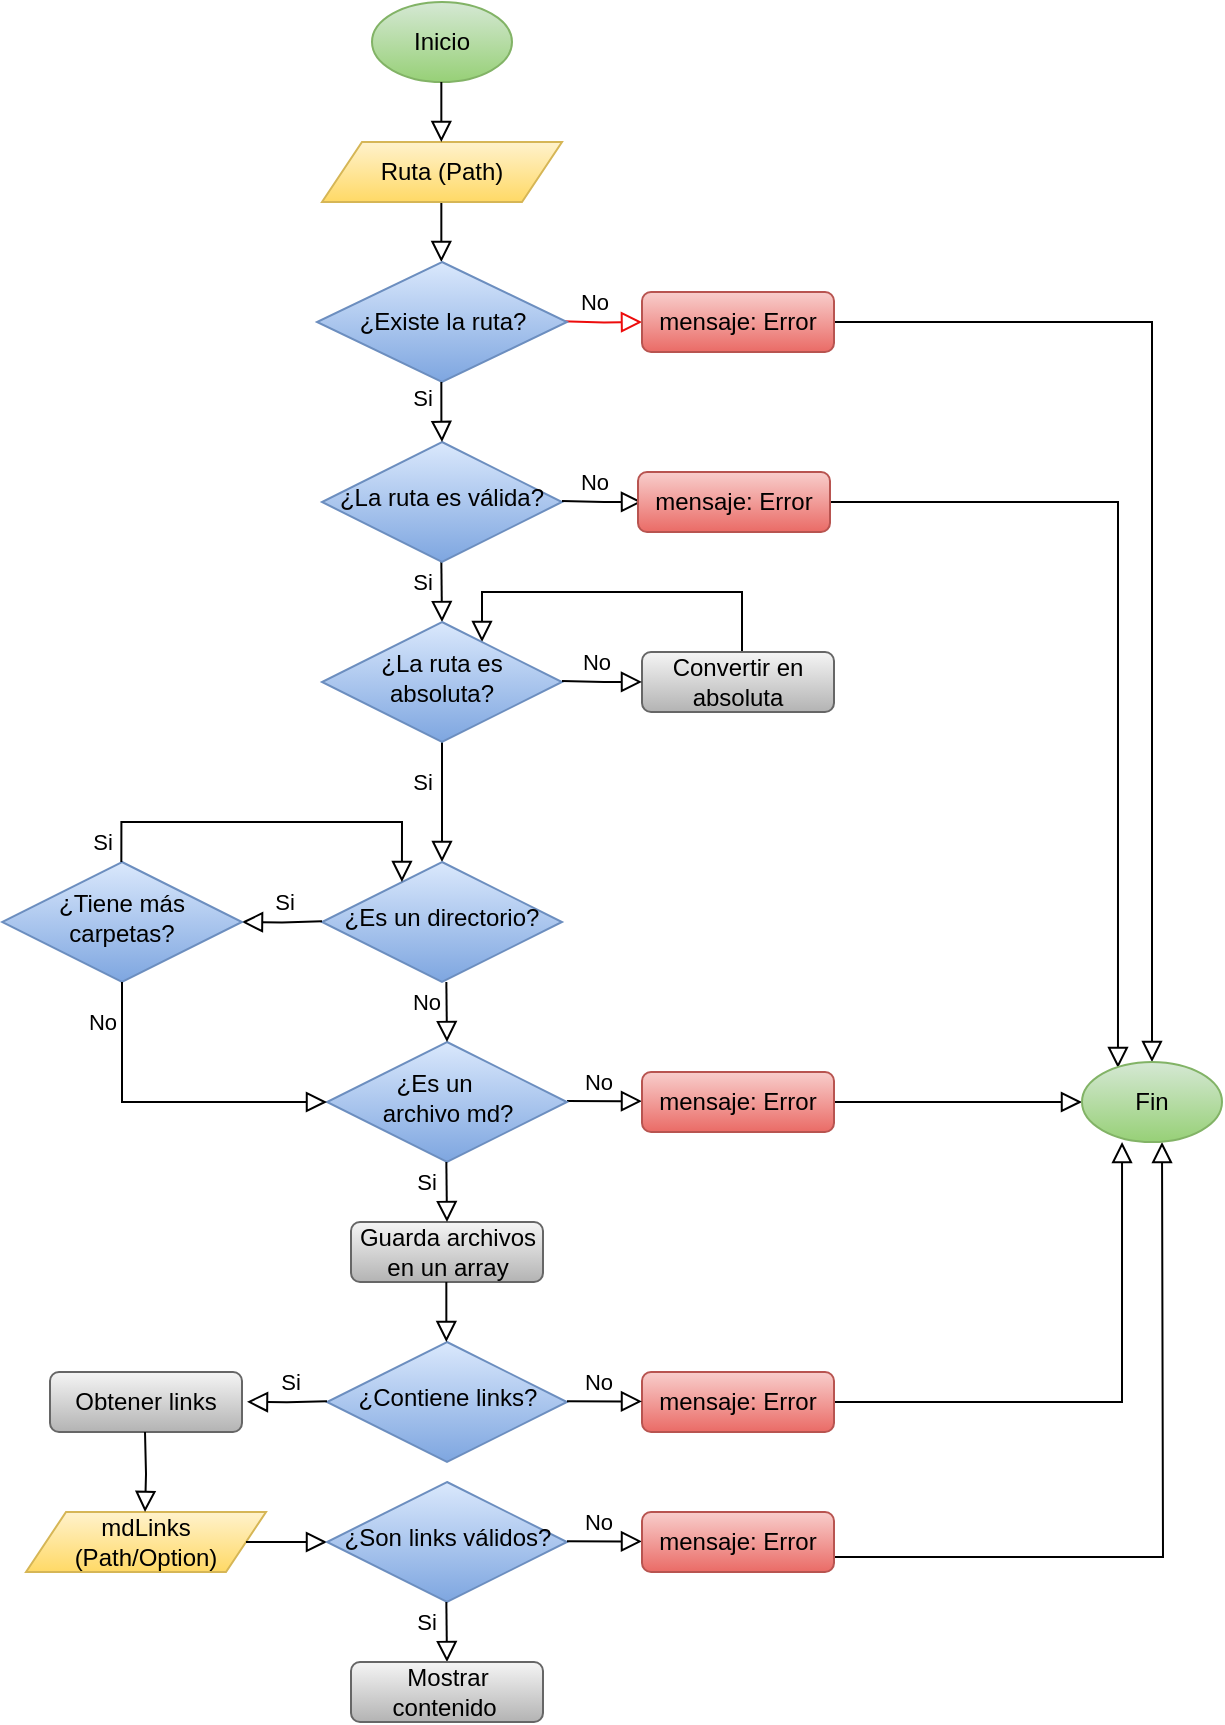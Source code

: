<mxfile version="21.6.2" type="github">
  <diagram id="C5RBs43oDa-KdzZeNtuy" name="Page-1">
    <mxGraphModel dx="800" dy="395" grid="1" gridSize="10" guides="1" tooltips="1" connect="1" arrows="1" fold="1" page="1" pageScale="1" pageWidth="827" pageHeight="1169" math="0" shadow="0">
      <root>
        <mxCell id="WIyWlLk6GJQsqaUBKTNV-0" />
        <mxCell id="WIyWlLk6GJQsqaUBKTNV-1" parent="WIyWlLk6GJQsqaUBKTNV-0" />
        <mxCell id="WIyWlLk6GJQsqaUBKTNV-4" value="Si" style="rounded=0;html=1;jettySize=auto;orthogonalLoop=1;fontSize=11;endArrow=block;endFill=0;endSize=8;strokeWidth=1;shadow=0;labelBackgroundColor=none;edgeStyle=orthogonalEdgeStyle;" parent="WIyWlLk6GJQsqaUBKTNV-1" edge="1">
          <mxGeometry x="-0.341" y="-10" relative="1" as="geometry">
            <mxPoint as="offset" />
            <mxPoint x="379.67" y="280" as="sourcePoint" />
            <mxPoint x="380" y="310" as="targetPoint" />
          </mxGeometry>
        </mxCell>
        <mxCell id="WIyWlLk6GJQsqaUBKTNV-5" value="No" style="edgeStyle=orthogonalEdgeStyle;rounded=0;html=1;jettySize=auto;orthogonalLoop=1;fontSize=11;endArrow=block;endFill=0;endSize=8;strokeWidth=1;shadow=0;labelBackgroundColor=none;strokeColor=#ed0c0c;" parent="WIyWlLk6GJQsqaUBKTNV-1" edge="1">
          <mxGeometry x="-0.197" y="10" relative="1" as="geometry">
            <mxPoint as="offset" />
            <mxPoint x="440" y="159.67" as="sourcePoint" />
            <mxPoint x="480" y="160" as="targetPoint" />
            <Array as="points" />
          </mxGeometry>
        </mxCell>
        <mxCell id="WIyWlLk6GJQsqaUBKTNV-6" value="¿La ruta es válida?" style="rhombus;whiteSpace=wrap;html=1;shadow=0;fontFamily=Helvetica;fontSize=12;align=center;strokeWidth=1;spacing=6;spacingTop=-4;fillColor=#dae8fc;gradientColor=#7ea6e0;strokeColor=#6c8ebf;" parent="WIyWlLk6GJQsqaUBKTNV-1" vertex="1">
          <mxGeometry x="320" y="220" width="120" height="60" as="geometry" />
        </mxCell>
        <mxCell id="v5k68ck84gna3GviRtwA-28" style="edgeStyle=orthogonalEdgeStyle;rounded=0;orthogonalLoop=1;jettySize=auto;html=1;exitX=1;exitY=0.5;exitDx=0;exitDy=0;entryX=0.5;entryY=0;entryDx=0;entryDy=0;endArrow=block;endFill=0;endSize=8;" edge="1" parent="WIyWlLk6GJQsqaUBKTNV-1" source="WIyWlLk6GJQsqaUBKTNV-7" target="v5k68ck84gna3GviRtwA-24">
          <mxGeometry relative="1" as="geometry" />
        </mxCell>
        <mxCell id="WIyWlLk6GJQsqaUBKTNV-7" value="mensaje: Error" style="rounded=1;whiteSpace=wrap;html=1;fontSize=12;glass=0;strokeWidth=1;shadow=0;fillColor=#f8cecc;strokeColor=#b85450;gradientColor=#ea6b66;" parent="WIyWlLk6GJQsqaUBKTNV-1" vertex="1">
          <mxGeometry x="480" y="145" width="96" height="30" as="geometry" />
        </mxCell>
        <mxCell id="WIyWlLk6GJQsqaUBKTNV-8" value="Si" style="rounded=0;html=1;jettySize=auto;orthogonalLoop=1;fontSize=11;endArrow=block;endFill=0;endSize=8;strokeWidth=1;shadow=0;labelBackgroundColor=none;edgeStyle=orthogonalEdgeStyle;entryX=0.5;entryY=0;entryDx=0;entryDy=0;" parent="WIyWlLk6GJQsqaUBKTNV-1" source="WIyWlLk6GJQsqaUBKTNV-10" target="NHoTDEPhpRp6VvSiOgFJ-21" edge="1">
          <mxGeometry x="-0.345" y="-10" relative="1" as="geometry">
            <mxPoint as="offset" />
            <mxPoint x="380" y="400" as="targetPoint" />
          </mxGeometry>
        </mxCell>
        <mxCell id="WIyWlLk6GJQsqaUBKTNV-9" value="" style="edgeStyle=orthogonalEdgeStyle;rounded=0;html=1;jettySize=auto;orthogonalLoop=1;fontSize=11;endArrow=block;endFill=0;endSize=8;strokeWidth=1;shadow=0;labelBackgroundColor=none;exitX=0.521;exitY=0;exitDx=0;exitDy=0;exitPerimeter=0;" parent="WIyWlLk6GJQsqaUBKTNV-1" edge="1">
          <mxGeometry x="0.329" y="-20" relative="1" as="geometry">
            <mxPoint as="offset" />
            <mxPoint x="519.996" y="325" as="sourcePoint" />
            <mxPoint x="400" y="320" as="targetPoint" />
            <Array as="points">
              <mxPoint x="530" y="325" />
              <mxPoint x="530" y="295" />
              <mxPoint x="400" y="295" />
            </Array>
          </mxGeometry>
        </mxCell>
        <mxCell id="WIyWlLk6GJQsqaUBKTNV-10" value="¿La ruta es absoluta?" style="rhombus;whiteSpace=wrap;html=1;shadow=0;fontFamily=Helvetica;fontSize=12;align=center;strokeWidth=1;spacing=6;spacingTop=-4;fillColor=#dae8fc;gradientColor=#7ea6e0;strokeColor=#6c8ebf;" parent="WIyWlLk6GJQsqaUBKTNV-1" vertex="1">
          <mxGeometry x="320" y="310" width="120" height="60" as="geometry" />
        </mxCell>
        <object label="Inicio" id="NHoTDEPhpRp6VvSiOgFJ-0">
          <mxCell style="ellipse;whiteSpace=wrap;html=1;fillColor=#d5e8d4;strokeColor=#82b366;gradientColor=#97d077;" parent="WIyWlLk6GJQsqaUBKTNV-1" vertex="1">
            <mxGeometry x="345" width="70" height="40" as="geometry" />
          </mxCell>
        </object>
        <mxCell id="NHoTDEPhpRp6VvSiOgFJ-4" value="" style="rounded=0;html=1;jettySize=auto;orthogonalLoop=1;fontSize=11;endArrow=block;endFill=0;endSize=8;strokeWidth=1;shadow=0;labelBackgroundColor=none;edgeStyle=orthogonalEdgeStyle;" parent="WIyWlLk6GJQsqaUBKTNV-1" edge="1">
          <mxGeometry relative="1" as="geometry">
            <mxPoint x="379.67" y="100" as="sourcePoint" />
            <mxPoint x="379.67" y="130" as="targetPoint" />
          </mxGeometry>
        </mxCell>
        <mxCell id="NHoTDEPhpRp6VvSiOgFJ-5" value="Ruta (Path)" style="shape=parallelogram;perimeter=parallelogramPerimeter;whiteSpace=wrap;html=1;fixedSize=1;fillColor=#fff2cc;gradientColor=#ffd966;strokeColor=#d6b656;" parent="WIyWlLk6GJQsqaUBKTNV-1" vertex="1">
          <mxGeometry x="320" y="70" width="120" height="30" as="geometry" />
        </mxCell>
        <mxCell id="NHoTDEPhpRp6VvSiOgFJ-11" value="¿Existe la ruta?" style="strokeWidth=1;html=1;shape=mxgraph.flowchart.decision;spacing=0;whiteSpace=wrap;fillColor=#dae8fc;gradientColor=#7ea6e0;strokeColor=#6c8ebf;" parent="WIyWlLk6GJQsqaUBKTNV-1" vertex="1">
          <mxGeometry x="317.5" y="130" width="125" height="60" as="geometry" />
        </mxCell>
        <mxCell id="NHoTDEPhpRp6VvSiOgFJ-13" value="" style="rounded=0;html=1;jettySize=auto;orthogonalLoop=1;fontSize=11;endArrow=block;endFill=0;endSize=8;strokeWidth=1;shadow=0;labelBackgroundColor=none;edgeStyle=orthogonalEdgeStyle;" parent="WIyWlLk6GJQsqaUBKTNV-1" edge="1">
          <mxGeometry relative="1" as="geometry">
            <mxPoint x="379.67" y="40" as="sourcePoint" />
            <mxPoint x="379.67" y="70" as="targetPoint" />
          </mxGeometry>
        </mxCell>
        <mxCell id="NHoTDEPhpRp6VvSiOgFJ-15" value="Si" style="edgeStyle=orthogonalEdgeStyle;rounded=0;html=1;jettySize=auto;orthogonalLoop=1;fontSize=11;endArrow=block;endFill=0;endSize=8;strokeWidth=1;shadow=0;labelBackgroundColor=none;" parent="WIyWlLk6GJQsqaUBKTNV-1" edge="1">
          <mxGeometry x="-0.501" y="-10" relative="1" as="geometry">
            <mxPoint as="offset" />
            <mxPoint x="379.67" y="190" as="sourcePoint" />
            <mxPoint x="380" y="220" as="targetPoint" />
            <Array as="points">
              <mxPoint x="380" y="210" />
              <mxPoint x="380" y="210" />
            </Array>
          </mxGeometry>
        </mxCell>
        <mxCell id="NHoTDEPhpRp6VvSiOgFJ-16" value="No" style="edgeStyle=orthogonalEdgeStyle;rounded=0;html=1;jettySize=auto;orthogonalLoop=1;fontSize=11;endArrow=block;endFill=0;endSize=8;strokeWidth=1;shadow=0;labelBackgroundColor=none;" parent="WIyWlLk6GJQsqaUBKTNV-1" edge="1">
          <mxGeometry x="-0.197" y="10" relative="1" as="geometry">
            <mxPoint as="offset" />
            <mxPoint x="440" y="249.49" as="sourcePoint" />
            <mxPoint x="480" y="249.92" as="targetPoint" />
            <Array as="points" />
          </mxGeometry>
        </mxCell>
        <mxCell id="NHoTDEPhpRp6VvSiOgFJ-17" value="Convertir en absoluta" style="rounded=1;whiteSpace=wrap;html=1;fontSize=12;glass=0;strokeWidth=1;shadow=0;fillColor=#f5f5f5;gradientColor=#b3b3b3;strokeColor=#666666;" parent="WIyWlLk6GJQsqaUBKTNV-1" vertex="1">
          <mxGeometry x="480" y="325" width="96" height="30" as="geometry" />
        </mxCell>
        <mxCell id="v5k68ck84gna3GviRtwA-29" style="edgeStyle=orthogonalEdgeStyle;rounded=0;orthogonalLoop=1;jettySize=auto;html=1;exitX=1;exitY=0.5;exitDx=0;exitDy=0;entryX=0.257;entryY=0.075;entryDx=0;entryDy=0;entryPerimeter=0;endArrow=block;endFill=0;endSize=8;" edge="1" parent="WIyWlLk6GJQsqaUBKTNV-1" source="NHoTDEPhpRp6VvSiOgFJ-19" target="v5k68ck84gna3GviRtwA-24">
          <mxGeometry relative="1" as="geometry" />
        </mxCell>
        <mxCell id="NHoTDEPhpRp6VvSiOgFJ-19" value="mensaje: Error" style="rounded=1;whiteSpace=wrap;html=1;fontSize=12;glass=0;strokeWidth=1;shadow=0;fillColor=#f8cecc;strokeColor=#b85450;gradientColor=#ea6b66;" parent="WIyWlLk6GJQsqaUBKTNV-1" vertex="1">
          <mxGeometry x="478" y="235" width="96" height="30" as="geometry" />
        </mxCell>
        <mxCell id="NHoTDEPhpRp6VvSiOgFJ-20" value="No" style="edgeStyle=orthogonalEdgeStyle;rounded=0;html=1;jettySize=auto;orthogonalLoop=1;fontSize=11;endArrow=block;endFill=0;endSize=8;strokeWidth=1;shadow=0;labelBackgroundColor=none;" parent="WIyWlLk6GJQsqaUBKTNV-1" edge="1">
          <mxGeometry x="-0.197" y="10" relative="1" as="geometry">
            <mxPoint as="offset" />
            <mxPoint x="440" y="339.54" as="sourcePoint" />
            <mxPoint x="480" y="339.97" as="targetPoint" />
            <Array as="points" />
          </mxGeometry>
        </mxCell>
        <mxCell id="NHoTDEPhpRp6VvSiOgFJ-21" value="¿Es un directorio?" style="rhombus;whiteSpace=wrap;html=1;shadow=0;fontFamily=Helvetica;fontSize=12;align=center;strokeWidth=1;spacing=6;spacingTop=-4;fillColor=#dae8fc;gradientColor=#7ea6e0;strokeColor=#6c8ebf;" parent="WIyWlLk6GJQsqaUBKTNV-1" vertex="1">
          <mxGeometry x="320" y="430" width="120" height="60" as="geometry" />
        </mxCell>
        <mxCell id="NHoTDEPhpRp6VvSiOgFJ-22" value="No" style="edgeStyle=orthogonalEdgeStyle;rounded=0;html=1;jettySize=auto;orthogonalLoop=1;fontSize=11;endArrow=block;endFill=0;endSize=8;strokeWidth=1;shadow=0;labelBackgroundColor=none;entryX=0;entryY=0.5;entryDx=0;entryDy=0;" parent="WIyWlLk6GJQsqaUBKTNV-1" edge="1" target="NHoTDEPhpRp6VvSiOgFJ-36">
          <mxGeometry x="-0.197" y="10" relative="1" as="geometry">
            <mxPoint as="offset" />
            <mxPoint x="442.5" y="549.55" as="sourcePoint" />
            <mxPoint x="482.5" y="549.98" as="targetPoint" />
            <Array as="points" />
          </mxGeometry>
        </mxCell>
        <mxCell id="NHoTDEPhpRp6VvSiOgFJ-23" value="Si" style="edgeStyle=orthogonalEdgeStyle;rounded=0;html=1;jettySize=auto;orthogonalLoop=1;fontSize=11;endArrow=block;endFill=0;endSize=8;strokeWidth=1;shadow=0;labelBackgroundColor=none;entryX=1;entryY=0.5;entryDx=0;entryDy=0;" parent="WIyWlLk6GJQsqaUBKTNV-1" target="NHoTDEPhpRp6VvSiOgFJ-25" edge="1">
          <mxGeometry x="-0.079" y="-10" relative="1" as="geometry">
            <mxPoint as="offset" />
            <mxPoint x="320" y="459.67" as="sourcePoint" />
            <mxPoint x="282.5" y="460.17" as="targetPoint" />
            <Array as="points" />
          </mxGeometry>
        </mxCell>
        <mxCell id="NHoTDEPhpRp6VvSiOgFJ-24" value="&amp;nbsp; &amp;nbsp; &amp;nbsp;¿Es un&amp;nbsp; &amp;nbsp; &amp;nbsp; &amp;nbsp; &amp;nbsp; archivo md?" style="rhombus;whiteSpace=wrap;html=1;shadow=0;fontFamily=Helvetica;fontSize=12;align=center;strokeWidth=1;spacing=6;spacingTop=-4;fillColor=#dae8fc;gradientColor=#7ea6e0;strokeColor=#6c8ebf;" parent="WIyWlLk6GJQsqaUBKTNV-1" vertex="1">
          <mxGeometry x="322.5" y="520" width="120" height="60" as="geometry" />
        </mxCell>
        <mxCell id="NHoTDEPhpRp6VvSiOgFJ-25" value="&lt;div style=&quot;line-height: 120%;&quot;&gt;&lt;span style=&quot;background-color: initial;&quot;&gt;¿Tiene más carpetas?&lt;/span&gt;&lt;/div&gt;" style="rhombus;whiteSpace=wrap;html=1;shadow=0;fontFamily=Helvetica;fontSize=12;align=center;strokeWidth=1;spacing=6;spacingTop=-4;fillColor=#dae8fc;gradientColor=#7ea6e0;strokeColor=#6c8ebf;" parent="WIyWlLk6GJQsqaUBKTNV-1" vertex="1">
          <mxGeometry x="160" y="430" width="120" height="60" as="geometry" />
        </mxCell>
        <mxCell id="NHoTDEPhpRp6VvSiOgFJ-26" value="Guarda archivos en un array" style="rounded=1;whiteSpace=wrap;html=1;fontSize=12;glass=0;strokeWidth=1;shadow=0;fillColor=#f5f5f5;gradientColor=#b3b3b3;strokeColor=#666666;" parent="WIyWlLk6GJQsqaUBKTNV-1" vertex="1">
          <mxGeometry x="334.5" y="610" width="96" height="30" as="geometry" />
        </mxCell>
        <mxCell id="v5k68ck84gna3GviRtwA-25" style="edgeStyle=orthogonalEdgeStyle;rounded=0;orthogonalLoop=1;jettySize=auto;html=1;exitX=1;exitY=0.5;exitDx=0;exitDy=0;endArrow=block;endFill=0;strokeWidth=1;endSize=8;" edge="1" parent="WIyWlLk6GJQsqaUBKTNV-1" source="NHoTDEPhpRp6VvSiOgFJ-36" target="v5k68ck84gna3GviRtwA-24">
          <mxGeometry relative="1" as="geometry" />
        </mxCell>
        <mxCell id="NHoTDEPhpRp6VvSiOgFJ-36" value="mensaje: Error" style="rounded=1;whiteSpace=wrap;html=1;fontSize=12;glass=0;strokeWidth=1;shadow=0;fillColor=#f8cecc;strokeColor=#b85450;gradientColor=#ea6b66;" parent="WIyWlLk6GJQsqaUBKTNV-1" vertex="1">
          <mxGeometry x="480" y="535" width="96" height="30" as="geometry" />
        </mxCell>
        <mxCell id="NHoTDEPhpRp6VvSiOgFJ-38" value="Si" style="rounded=0;html=1;jettySize=auto;orthogonalLoop=1;fontSize=11;endArrow=block;endFill=0;endSize=8;strokeWidth=1;shadow=0;labelBackgroundColor=none;edgeStyle=orthogonalEdgeStyle;entryX=0.333;entryY=0.167;entryDx=0;entryDy=0;entryPerimeter=0;" parent="WIyWlLk6GJQsqaUBKTNV-1" edge="1" target="NHoTDEPhpRp6VvSiOgFJ-21">
          <mxGeometry x="-0.895" y="10" relative="1" as="geometry">
            <mxPoint as="offset" />
            <mxPoint x="219.67" y="430" as="sourcePoint" />
            <mxPoint x="219.67" y="410" as="targetPoint" />
            <Array as="points">
              <mxPoint x="220" y="410" />
              <mxPoint x="360" y="410" />
            </Array>
          </mxGeometry>
        </mxCell>
        <mxCell id="v5k68ck84gna3GviRtwA-0" value="No" style="rounded=0;html=1;jettySize=auto;orthogonalLoop=1;fontSize=11;endArrow=block;endFill=0;endSize=8;strokeWidth=1;shadow=0;labelBackgroundColor=none;edgeStyle=orthogonalEdgeStyle;" edge="1" parent="WIyWlLk6GJQsqaUBKTNV-1">
          <mxGeometry x="-0.341" y="-10" relative="1" as="geometry">
            <mxPoint as="offset" />
            <mxPoint x="382.17" y="490" as="sourcePoint" />
            <mxPoint x="382.5" y="520" as="targetPoint" />
          </mxGeometry>
        </mxCell>
        <mxCell id="v5k68ck84gna3GviRtwA-1" value="No" style="edgeStyle=orthogonalEdgeStyle;rounded=0;html=1;jettySize=auto;orthogonalLoop=1;fontSize=11;endArrow=block;endFill=0;endSize=8;strokeWidth=1;shadow=0;labelBackgroundColor=none;entryX=0;entryY=0.5;entryDx=0;entryDy=0;exitX=0.5;exitY=1;exitDx=0;exitDy=0;" edge="1" parent="WIyWlLk6GJQsqaUBKTNV-1" source="NHoTDEPhpRp6VvSiOgFJ-25" target="NHoTDEPhpRp6VvSiOgFJ-24">
          <mxGeometry x="-0.754" y="-10" relative="1" as="geometry">
            <mxPoint as="offset" />
            <mxPoint x="257.5" y="530" as="sourcePoint" />
            <mxPoint x="297.5" y="530.43" as="targetPoint" />
            <Array as="points" />
          </mxGeometry>
        </mxCell>
        <mxCell id="v5k68ck84gna3GviRtwA-2" value="Si" style="rounded=0;html=1;jettySize=auto;orthogonalLoop=1;fontSize=11;endArrow=block;endFill=0;endSize=8;strokeWidth=1;shadow=0;labelBackgroundColor=none;edgeStyle=orthogonalEdgeStyle;" edge="1" parent="WIyWlLk6GJQsqaUBKTNV-1">
          <mxGeometry x="-0.341" y="-10" relative="1" as="geometry">
            <mxPoint as="offset" />
            <mxPoint x="382.17" y="580" as="sourcePoint" />
            <mxPoint x="382.5" y="610" as="targetPoint" />
          </mxGeometry>
        </mxCell>
        <mxCell id="v5k68ck84gna3GviRtwA-4" value="¿Contiene links?" style="rhombus;whiteSpace=wrap;html=1;shadow=0;fontFamily=Helvetica;fontSize=12;align=center;strokeWidth=1;spacing=6;spacingTop=-4;fillColor=#dae8fc;gradientColor=#7ea6e0;strokeColor=#6c8ebf;" vertex="1" parent="WIyWlLk6GJQsqaUBKTNV-1">
          <mxGeometry x="322.5" y="670" width="120" height="60" as="geometry" />
        </mxCell>
        <mxCell id="v5k68ck84gna3GviRtwA-7" value="" style="rounded=0;html=1;jettySize=auto;orthogonalLoop=1;fontSize=11;endArrow=block;endFill=0;endSize=8;strokeWidth=1;shadow=0;labelBackgroundColor=none;edgeStyle=orthogonalEdgeStyle;" edge="1" parent="WIyWlLk6GJQsqaUBKTNV-1">
          <mxGeometry relative="1" as="geometry">
            <mxPoint x="382.17" y="640" as="sourcePoint" />
            <mxPoint x="382.17" y="670" as="targetPoint" />
          </mxGeometry>
        </mxCell>
        <mxCell id="v5k68ck84gna3GviRtwA-26" style="edgeStyle=orthogonalEdgeStyle;rounded=0;orthogonalLoop=1;jettySize=auto;html=1;exitX=1;exitY=0.5;exitDx=0;exitDy=0;entryX=0.286;entryY=1;entryDx=0;entryDy=0;entryPerimeter=0;endArrow=block;endFill=0;endSize=8;" edge="1" parent="WIyWlLk6GJQsqaUBKTNV-1" source="v5k68ck84gna3GviRtwA-10" target="v5k68ck84gna3GviRtwA-24">
          <mxGeometry relative="1" as="geometry" />
        </mxCell>
        <mxCell id="v5k68ck84gna3GviRtwA-10" value="mensaje: Error" style="rounded=1;whiteSpace=wrap;html=1;fontSize=12;glass=0;strokeWidth=1;shadow=0;fillColor=#f8cecc;strokeColor=#b85450;gradientColor=#ea6b66;" vertex="1" parent="WIyWlLk6GJQsqaUBKTNV-1">
          <mxGeometry x="480" y="685" width="96" height="30" as="geometry" />
        </mxCell>
        <mxCell id="v5k68ck84gna3GviRtwA-12" value="No" style="edgeStyle=orthogonalEdgeStyle;rounded=0;html=1;jettySize=auto;orthogonalLoop=1;fontSize=11;endArrow=block;endFill=0;endSize=8;strokeWidth=1;shadow=0;labelBackgroundColor=none;entryX=0;entryY=0.5;entryDx=0;entryDy=0;" edge="1" parent="WIyWlLk6GJQsqaUBKTNV-1">
          <mxGeometry x="-0.197" y="10" relative="1" as="geometry">
            <mxPoint as="offset" />
            <mxPoint x="442.5" y="699.68" as="sourcePoint" />
            <mxPoint x="480" y="700.13" as="targetPoint" />
            <Array as="points" />
          </mxGeometry>
        </mxCell>
        <mxCell id="v5k68ck84gna3GviRtwA-13" value="Si" style="edgeStyle=orthogonalEdgeStyle;rounded=0;html=1;jettySize=auto;orthogonalLoop=1;fontSize=11;endArrow=block;endFill=0;endSize=8;strokeWidth=1;shadow=0;labelBackgroundColor=none;entryX=1;entryY=0.5;entryDx=0;entryDy=0;" edge="1" parent="WIyWlLk6GJQsqaUBKTNV-1">
          <mxGeometry x="-0.079" y="-10" relative="1" as="geometry">
            <mxPoint as="offset" />
            <mxPoint x="322.5" y="699.57" as="sourcePoint" />
            <mxPoint x="282.5" y="699.9" as="targetPoint" />
            <Array as="points" />
          </mxGeometry>
        </mxCell>
        <mxCell id="v5k68ck84gna3GviRtwA-14" value="Obtener links" style="rounded=1;whiteSpace=wrap;html=1;fontSize=12;glass=0;strokeWidth=1;shadow=0;fillColor=#f5f5f5;gradientColor=#b3b3b3;strokeColor=#666666;" vertex="1" parent="WIyWlLk6GJQsqaUBKTNV-1">
          <mxGeometry x="184" y="685" width="96" height="30" as="geometry" />
        </mxCell>
        <mxCell id="v5k68ck84gna3GviRtwA-15" value="mdLinks (Path/Option)" style="shape=parallelogram;perimeter=parallelogramPerimeter;whiteSpace=wrap;html=1;fixedSize=1;fillColor=#fff2cc;gradientColor=#ffd966;strokeColor=#d6b656;" vertex="1" parent="WIyWlLk6GJQsqaUBKTNV-1">
          <mxGeometry x="172" y="755" width="120" height="30" as="geometry" />
        </mxCell>
        <mxCell id="v5k68ck84gna3GviRtwA-16" value="" style="rounded=0;html=1;jettySize=auto;orthogonalLoop=1;fontSize=11;endArrow=block;endFill=0;endSize=8;strokeWidth=1;shadow=0;labelBackgroundColor=none;edgeStyle=orthogonalEdgeStyle;entryX=0.496;entryY=0;entryDx=0;entryDy=0;entryPerimeter=0;" edge="1" parent="WIyWlLk6GJQsqaUBKTNV-1" target="v5k68ck84gna3GviRtwA-15">
          <mxGeometry relative="1" as="geometry">
            <mxPoint x="231.5" y="715" as="sourcePoint" />
            <mxPoint x="231.5" y="745" as="targetPoint" />
          </mxGeometry>
        </mxCell>
        <mxCell id="v5k68ck84gna3GviRtwA-17" value="" style="rounded=0;html=1;jettySize=auto;orthogonalLoop=1;fontSize=11;endArrow=block;endFill=0;endSize=8;strokeWidth=1;shadow=0;labelBackgroundColor=none;edgeStyle=orthogonalEdgeStyle;entryX=0;entryY=0.5;entryDx=0;entryDy=0;" edge="1" parent="WIyWlLk6GJQsqaUBKTNV-1" source="v5k68ck84gna3GviRtwA-15" target="v5k68ck84gna3GviRtwA-18">
          <mxGeometry relative="1" as="geometry">
            <mxPoint x="317.5" y="760" as="sourcePoint" />
            <mxPoint x="318" y="795" as="targetPoint" />
          </mxGeometry>
        </mxCell>
        <mxCell id="v5k68ck84gna3GviRtwA-18" value="¿Son links válidos?" style="rhombus;whiteSpace=wrap;html=1;shadow=0;fontFamily=Helvetica;fontSize=12;align=center;strokeWidth=1;spacing=6;spacingTop=-4;fillColor=#dae8fc;gradientColor=#7ea6e0;strokeColor=#6c8ebf;" vertex="1" parent="WIyWlLk6GJQsqaUBKTNV-1">
          <mxGeometry x="322.5" y="740" width="120" height="60" as="geometry" />
        </mxCell>
        <mxCell id="v5k68ck84gna3GviRtwA-19" value="No" style="edgeStyle=orthogonalEdgeStyle;rounded=0;html=1;jettySize=auto;orthogonalLoop=1;fontSize=11;endArrow=block;endFill=0;endSize=8;strokeWidth=1;shadow=0;labelBackgroundColor=none;entryX=0;entryY=0.5;entryDx=0;entryDy=0;" edge="1" parent="WIyWlLk6GJQsqaUBKTNV-1">
          <mxGeometry x="-0.197" y="10" relative="1" as="geometry">
            <mxPoint as="offset" />
            <mxPoint x="442.5" y="769.67" as="sourcePoint" />
            <mxPoint x="480" y="770.12" as="targetPoint" />
            <Array as="points" />
          </mxGeometry>
        </mxCell>
        <mxCell id="v5k68ck84gna3GviRtwA-27" style="edgeStyle=orthogonalEdgeStyle;rounded=0;orthogonalLoop=1;jettySize=auto;html=1;exitX=1;exitY=0.75;exitDx=0;exitDy=0;endArrow=block;endFill=0;endSize=8;" edge="1" parent="WIyWlLk6GJQsqaUBKTNV-1" source="v5k68ck84gna3GviRtwA-20">
          <mxGeometry relative="1" as="geometry">
            <mxPoint x="740" y="570" as="targetPoint" />
          </mxGeometry>
        </mxCell>
        <mxCell id="v5k68ck84gna3GviRtwA-20" value="mensaje: Error" style="rounded=1;whiteSpace=wrap;html=1;fontSize=12;glass=0;strokeWidth=1;shadow=0;fillColor=#f8cecc;strokeColor=#b85450;gradientColor=#ea6b66;" vertex="1" parent="WIyWlLk6GJQsqaUBKTNV-1">
          <mxGeometry x="480" y="755" width="96" height="30" as="geometry" />
        </mxCell>
        <mxCell id="v5k68ck84gna3GviRtwA-21" value="Si" style="rounded=0;html=1;jettySize=auto;orthogonalLoop=1;fontSize=11;endArrow=block;endFill=0;endSize=8;strokeWidth=1;shadow=0;labelBackgroundColor=none;edgeStyle=orthogonalEdgeStyle;" edge="1" parent="WIyWlLk6GJQsqaUBKTNV-1">
          <mxGeometry x="-0.341" y="-10" relative="1" as="geometry">
            <mxPoint as="offset" />
            <mxPoint x="382.17" y="800" as="sourcePoint" />
            <mxPoint x="382.5" y="830" as="targetPoint" />
          </mxGeometry>
        </mxCell>
        <mxCell id="v5k68ck84gna3GviRtwA-22" value="Mostrar contenido&amp;nbsp;" style="rounded=1;whiteSpace=wrap;html=1;fontSize=12;glass=0;strokeWidth=1;shadow=0;fillColor=#f5f5f5;gradientColor=#b3b3b3;strokeColor=#666666;" vertex="1" parent="WIyWlLk6GJQsqaUBKTNV-1">
          <mxGeometry x="334.5" y="830" width="96" height="30" as="geometry" />
        </mxCell>
        <object label="Fin" id="v5k68ck84gna3GviRtwA-24">
          <mxCell style="ellipse;whiteSpace=wrap;html=1;fillColor=#d5e8d4;strokeColor=#82b366;gradientColor=#97d077;" vertex="1" parent="WIyWlLk6GJQsqaUBKTNV-1">
            <mxGeometry x="700" y="530" width="70" height="40" as="geometry" />
          </mxCell>
        </object>
      </root>
    </mxGraphModel>
  </diagram>
</mxfile>
